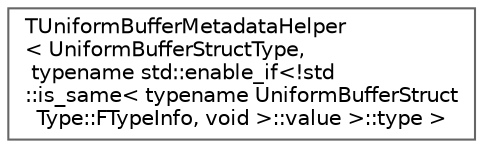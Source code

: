 digraph "Graphical Class Hierarchy"
{
 // INTERACTIVE_SVG=YES
 // LATEX_PDF_SIZE
  bgcolor="transparent";
  edge [fontname=Helvetica,fontsize=10,labelfontname=Helvetica,labelfontsize=10];
  node [fontname=Helvetica,fontsize=10,shape=box,height=0.2,width=0.4];
  rankdir="LR";
  Node0 [id="Node000000",label="TUniformBufferMetadataHelper\l\< UniformBufferStructType,\l typename std::enable_if\<!std\l::is_same\< typename UniformBufferStruct\lType::FTypeInfo, void \>::value \>::type \>",height=0.2,width=0.4,color="grey40", fillcolor="white", style="filled",URL="$da/dc0/structTUniformBufferMetadataHelper_3_01UniformBufferStructType_00_01typename_01std_1_1enable__if7f12271a4ed427d3b45514afad9762d3.html",tooltip=" "];
}
